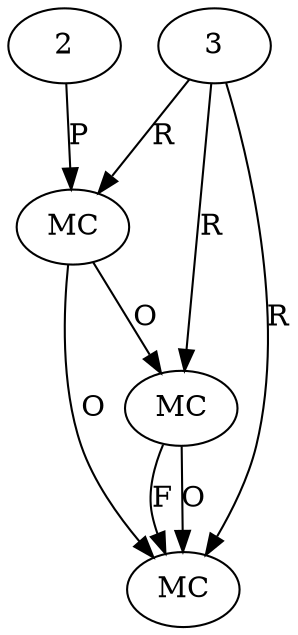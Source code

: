 digraph "AUG" {

  1 [ label="MC" s="setTrace()" t="Processor" l="25" ];
  2 [ t="boolean" v="true" ];
  3 [ t="Run" n="run" ];
  4 [ label="MC" s="check()" t="Processor" l="33" ];
  5 [ label="MC" s="close()" t="AutoCloseable" ];
  3 -> 1 [ label="R" ];
  2 -> 1 [ label="P" ];
  3 -> 4 [ label="R" ];
  1 -> 4 [ label="O" ];
  4 -> 5 [ label="O" ];
  3 -> 5 [ label="R" ];
  4 -> 5 [ label="F" ];
  1 -> 5 [ label="O" ];
}
